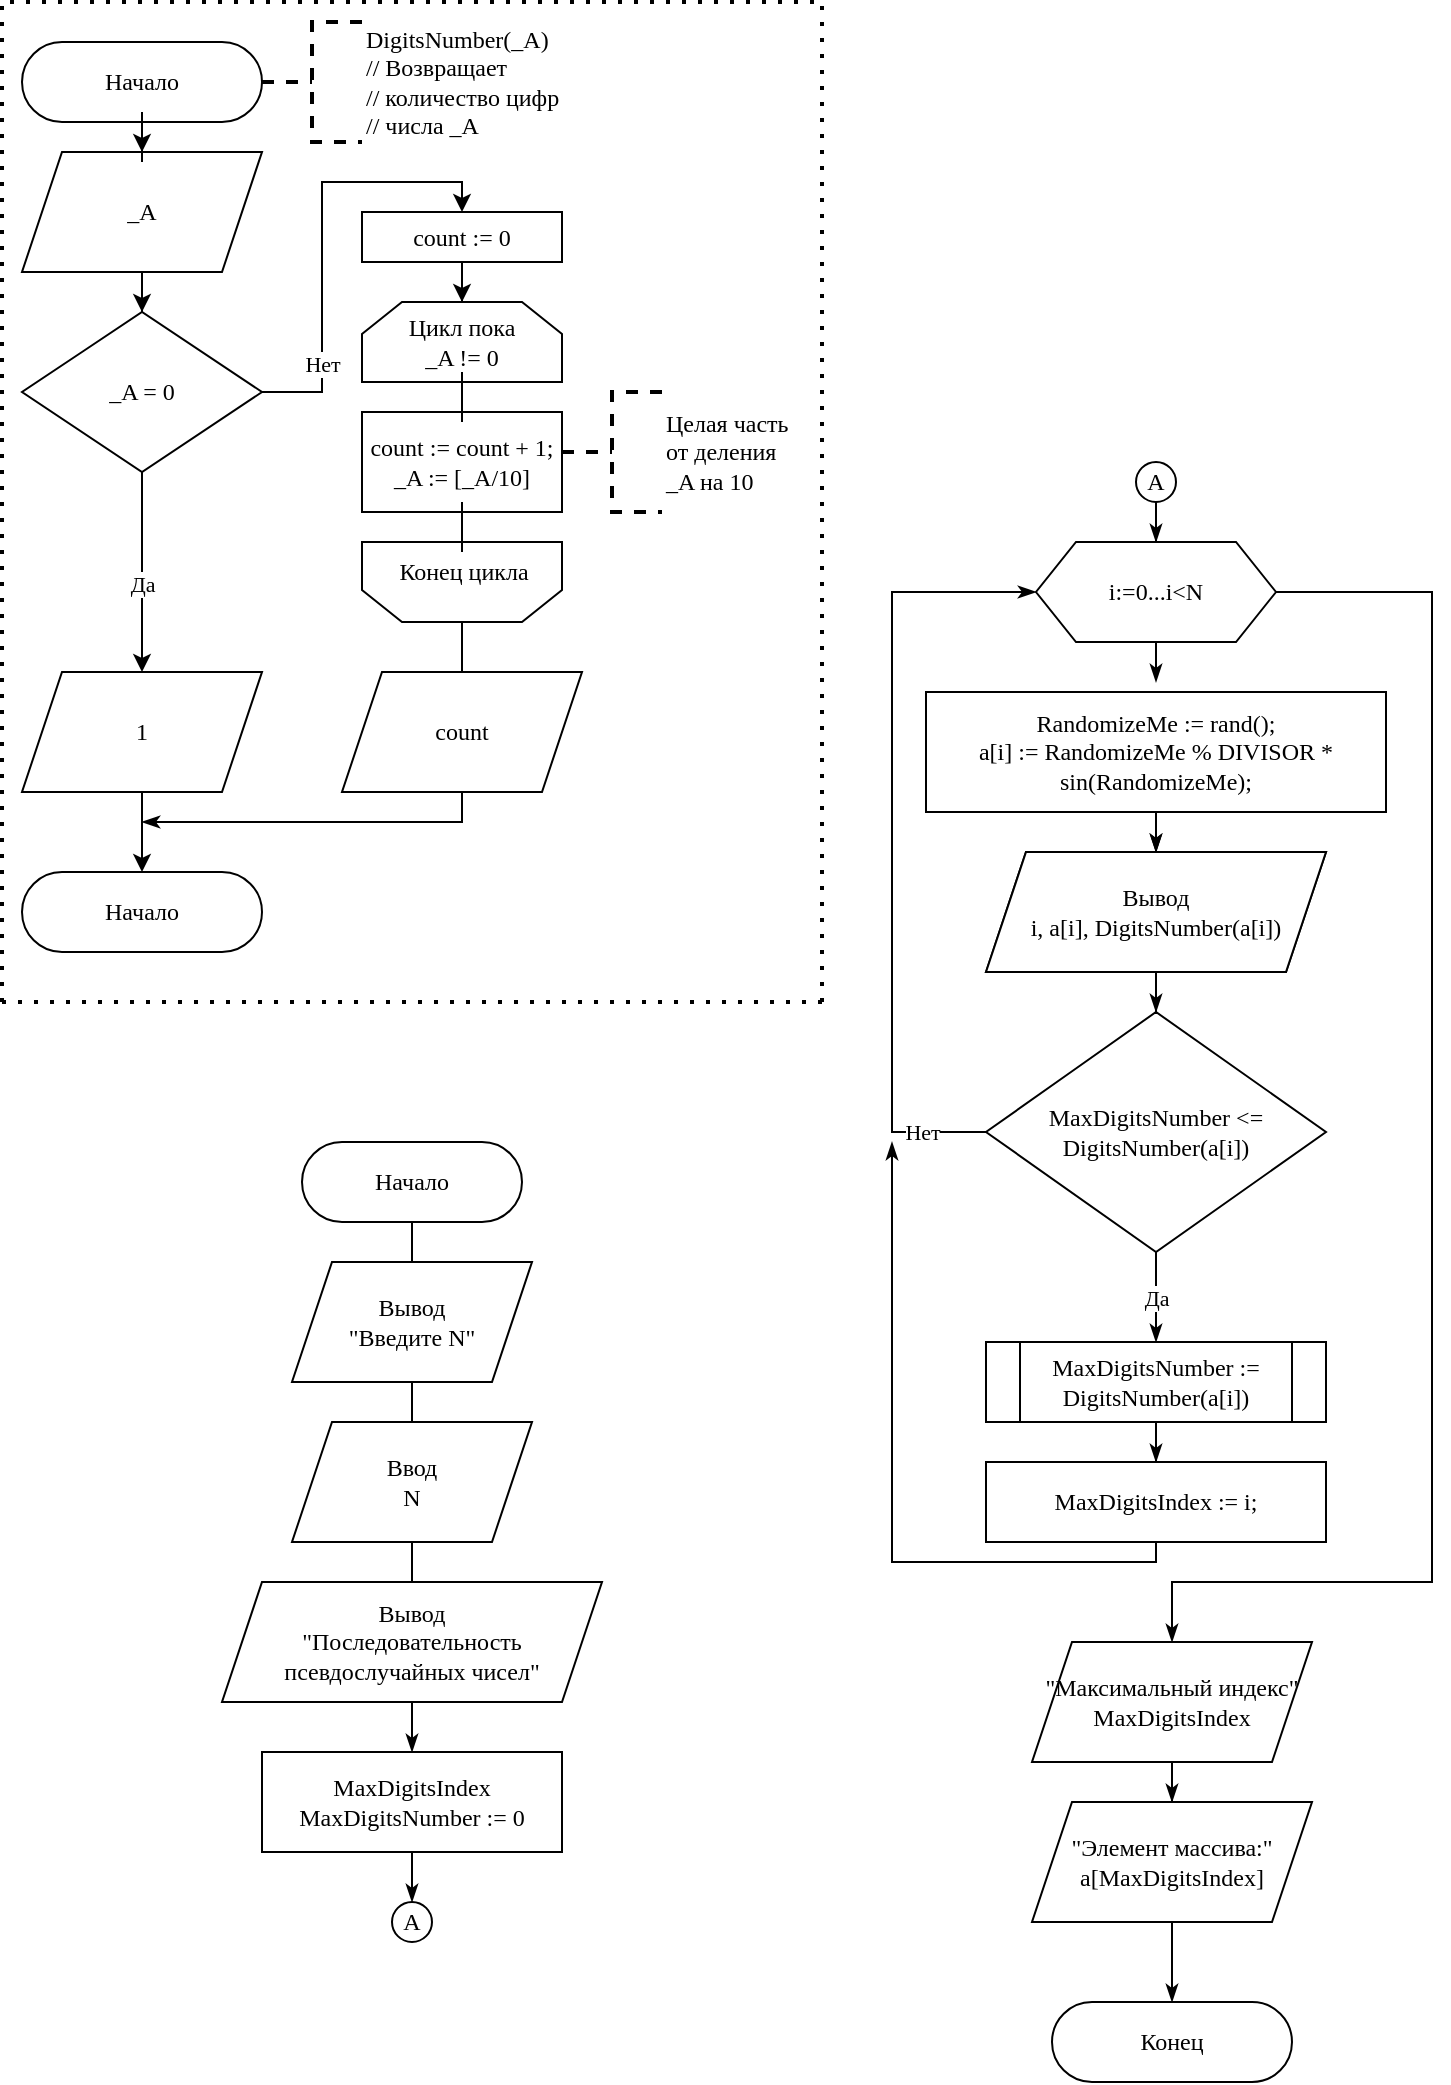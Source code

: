 <mxfile version="14.0.1" type="github">
  <diagram id="bkQqEIbe-VhgmHZrJ1t0" name="Page-1">
    <mxGraphModel dx="1987" dy="1405" grid="1" gridSize="10" guides="1" tooltips="1" connect="1" arrows="1" fold="1" page="1" pageScale="1" pageWidth="827" pageHeight="1169" math="0" shadow="0">
      <root>
        <mxCell id="0" />
        <mxCell id="1" parent="0" />
        <mxCell id="iHEAeSneq3tE51cVCp4O-91" value="" style="group" vertex="1" connectable="0" parent="1">
          <mxGeometry x="50" y="50" width="410" height="500" as="geometry" />
        </mxCell>
        <mxCell id="fqr5YVxQ2FodwoZgZFr7-1" value="&lt;div&gt;Начало&lt;/div&gt;" style="rounded=1;whiteSpace=wrap;html=1;arcSize=50;fontFamily=Consolas;" parent="iHEAeSneq3tE51cVCp4O-91" vertex="1">
          <mxGeometry x="10" y="20" width="120" height="40" as="geometry" />
        </mxCell>
        <mxCell id="iHEAeSneq3tE51cVCp4O-1" value="&lt;div&gt;DigitsNumber(_A)&lt;/div&gt;&lt;div&gt;// Возвращает&lt;/div&gt;&lt;div&gt;// количество цифр&lt;/div&gt;&lt;div&gt;// числа _A&lt;br&gt;&lt;/div&gt;" style="strokeWidth=2;html=1;shape=mxgraph.flowchart.annotation_2;align=left;labelPosition=right;pointerEvents=1;fontFamily=Consolas;dashed=1;" vertex="1" parent="iHEAeSneq3tE51cVCp4O-91">
          <mxGeometry x="130" y="10" width="50" height="60" as="geometry" />
        </mxCell>
        <mxCell id="iHEAeSneq3tE51cVCp4O-2" value="_A = 0" style="rhombus;whiteSpace=wrap;html=1;rounded=1;fontFamily=Consolas;arcSize=0;" vertex="1" parent="iHEAeSneq3tE51cVCp4O-91">
          <mxGeometry x="10" y="155" width="120" height="80" as="geometry" />
        </mxCell>
        <mxCell id="iHEAeSneq3tE51cVCp4O-4" value="1" style="shape=parallelogram;perimeter=parallelogramPerimeter;whiteSpace=wrap;html=1;fixedSize=1;rounded=1;fontFamily=Consolas;arcSize=0;" vertex="1" parent="iHEAeSneq3tE51cVCp4O-91">
          <mxGeometry x="10" y="335" width="120" height="60" as="geometry" />
        </mxCell>
        <mxCell id="iHEAeSneq3tE51cVCp4O-5" value="Да" style="edgeStyle=orthogonalEdgeStyle;rounded=0;orthogonalLoop=1;jettySize=auto;html=1;endArrow=classic;endFill=1;fontFamily=Consolas;" edge="1" parent="iHEAeSneq3tE51cVCp4O-91" source="iHEAeSneq3tE51cVCp4O-2" target="iHEAeSneq3tE51cVCp4O-4">
          <mxGeometry x="0.111" relative="1" as="geometry">
            <mxPoint as="offset" />
          </mxGeometry>
        </mxCell>
        <mxCell id="iHEAeSneq3tE51cVCp4O-6" value="&lt;div&gt;Начало&lt;/div&gt;" style="rounded=1;whiteSpace=wrap;html=1;arcSize=50;fontFamily=Consolas;" vertex="1" parent="iHEAeSneq3tE51cVCp4O-91">
          <mxGeometry x="10" y="435" width="120" height="40" as="geometry" />
        </mxCell>
        <mxCell id="iHEAeSneq3tE51cVCp4O-7" value="" style="edgeStyle=orthogonalEdgeStyle;rounded=0;orthogonalLoop=1;jettySize=auto;html=1;endArrow=classic;endFill=1;fontFamily=Consolas;" edge="1" parent="iHEAeSneq3tE51cVCp4O-91" source="iHEAeSneq3tE51cVCp4O-4" target="iHEAeSneq3tE51cVCp4O-6">
          <mxGeometry relative="1" as="geometry" />
        </mxCell>
        <mxCell id="iHEAeSneq3tE51cVCp4O-13" value="" style="edgeStyle=orthogonalEdgeStyle;rounded=0;orthogonalLoop=1;jettySize=auto;html=1;endArrow=classic;endFill=1;fontFamily=Consolas;" edge="1" parent="iHEAeSneq3tE51cVCp4O-91" source="iHEAeSneq3tE51cVCp4O-11" target="iHEAeSneq3tE51cVCp4O-2">
          <mxGeometry relative="1" as="geometry" />
        </mxCell>
        <mxCell id="iHEAeSneq3tE51cVCp4O-11" value="_A" style="shape=parallelogram;perimeter=parallelogramPerimeter;whiteSpace=wrap;html=1;fixedSize=1;rounded=1;fontFamily=Consolas;arcSize=0;" vertex="1" parent="iHEAeSneq3tE51cVCp4O-91">
          <mxGeometry x="10" y="75" width="120" height="60" as="geometry" />
        </mxCell>
        <mxCell id="iHEAeSneq3tE51cVCp4O-12" value="" style="edgeStyle=orthogonalEdgeStyle;rounded=0;orthogonalLoop=1;jettySize=auto;html=1;endArrow=classic;endFill=1;fontFamily=Consolas;" edge="1" parent="iHEAeSneq3tE51cVCp4O-91" source="fqr5YVxQ2FodwoZgZFr7-1" target="iHEAeSneq3tE51cVCp4O-11">
          <mxGeometry relative="1" as="geometry" />
        </mxCell>
        <mxCell id="iHEAeSneq3tE51cVCp4O-15" value="&lt;div&gt;Цикл пока&lt;/div&gt;&lt;div&gt;_A != 0&lt;/div&gt;" style="shape=loopLimit;whiteSpace=wrap;html=1;rounded=1;fontFamily=Consolas;arcSize=0;" vertex="1" parent="iHEAeSneq3tE51cVCp4O-91">
          <mxGeometry x="180" y="150" width="100" height="40" as="geometry" />
        </mxCell>
        <mxCell id="iHEAeSneq3tE51cVCp4O-17" value="" style="edgeStyle=orthogonalEdgeStyle;rounded=0;orthogonalLoop=1;jettySize=auto;html=1;endArrow=classic;endFill=1;fontFamily=Consolas;" edge="1" parent="iHEAeSneq3tE51cVCp4O-91" source="iHEAeSneq3tE51cVCp4O-16" target="iHEAeSneq3tE51cVCp4O-15">
          <mxGeometry relative="1" as="geometry" />
        </mxCell>
        <mxCell id="iHEAeSneq3tE51cVCp4O-16" value="count := 0" style="whiteSpace=wrap;html=1;rounded=1;arcSize=0;fontFamily=Consolas;" vertex="1" parent="iHEAeSneq3tE51cVCp4O-91">
          <mxGeometry x="180" y="105" width="100" height="25" as="geometry" />
        </mxCell>
        <mxCell id="iHEAeSneq3tE51cVCp4O-9" value="Нет" style="edgeStyle=orthogonalEdgeStyle;rounded=0;orthogonalLoop=1;jettySize=auto;html=1;endArrow=classic;endFill=1;fontFamily=Consolas;entryX=0.5;entryY=0;entryDx=0;entryDy=0;" edge="1" parent="iHEAeSneq3tE51cVCp4O-91" source="iHEAeSneq3tE51cVCp4O-2" target="iHEAeSneq3tE51cVCp4O-16">
          <mxGeometry x="-0.599" relative="1" as="geometry">
            <mxPoint x="230" y="100" as="targetPoint" />
            <Array as="points">
              <mxPoint x="160" y="195" />
              <mxPoint x="160" y="90" />
              <mxPoint x="230" y="90" />
            </Array>
            <mxPoint as="offset" />
          </mxGeometry>
        </mxCell>
        <mxCell id="iHEAeSneq3tE51cVCp4O-20" value="&lt;div&gt;count := count + 1;&lt;br&gt;&lt;/div&gt;&lt;div&gt;_A := [_A/10]&lt;br&gt;&lt;/div&gt;" style="whiteSpace=wrap;html=1;rounded=1;arcSize=0;fontFamily=Consolas;" vertex="1" parent="iHEAeSneq3tE51cVCp4O-91">
          <mxGeometry x="180" y="205" width="100" height="50" as="geometry" />
        </mxCell>
        <mxCell id="iHEAeSneq3tE51cVCp4O-25" value="" style="edgeStyle=orthogonalEdgeStyle;rounded=0;orthogonalLoop=1;jettySize=auto;html=1;endArrow=none;endFill=0;fontFamily=Consolas;entryX=0.5;entryY=0;entryDx=0;entryDy=0;" edge="1" parent="iHEAeSneq3tE51cVCp4O-91" source="iHEAeSneq3tE51cVCp4O-15" target="iHEAeSneq3tE51cVCp4O-20">
          <mxGeometry relative="1" as="geometry" />
        </mxCell>
        <mxCell id="iHEAeSneq3tE51cVCp4O-21" value="&lt;div&gt;Целая часть&lt;/div&gt;&lt;div&gt;от деления&lt;/div&gt;&lt;div&gt;_A на 10&lt;br&gt;&lt;/div&gt;" style="strokeWidth=2;html=1;shape=mxgraph.flowchart.annotation_2;align=left;labelPosition=right;pointerEvents=1;fontFamily=Consolas;dashed=1;" vertex="1" parent="iHEAeSneq3tE51cVCp4O-91">
          <mxGeometry x="280" y="195" width="50" height="60" as="geometry" />
        </mxCell>
        <mxCell id="iHEAeSneq3tE51cVCp4O-24" value="&lt;div&gt;Конец цикла&lt;/div&gt;" style="shape=loopLimit;html=1;rounded=0;fontFamily=Consolas;arcSize=0;rotation=0;editable=1;movableLabel=1;comic=0;direction=west;flipH=0;flipV=0;verticalAlign=top;horizontal=1;whiteSpace=wrap;dropTarget=0;sketch=0;noLabel=0;overflow=visible;align=center;" vertex="1" parent="iHEAeSneq3tE51cVCp4O-91">
          <mxGeometry x="180" y="270" width="100" height="40" as="geometry">
            <mxPoint x="1.0" y="1" as="offset" />
          </mxGeometry>
        </mxCell>
        <mxCell id="iHEAeSneq3tE51cVCp4O-26" style="edgeStyle=orthogonalEdgeStyle;rounded=0;orthogonalLoop=1;jettySize=auto;html=1;entryX=0.5;entryY=1;entryDx=0;entryDy=0;endArrow=none;endFill=0;fontFamily=Consolas;" edge="1" parent="iHEAeSneq3tE51cVCp4O-91" source="iHEAeSneq3tE51cVCp4O-20" target="iHEAeSneq3tE51cVCp4O-24">
          <mxGeometry relative="1" as="geometry" />
        </mxCell>
        <mxCell id="iHEAeSneq3tE51cVCp4O-29" style="edgeStyle=orthogonalEdgeStyle;rounded=0;orthogonalLoop=1;jettySize=auto;html=1;endArrow=classicThin;endFill=1;fontFamily=Consolas;" edge="1" parent="iHEAeSneq3tE51cVCp4O-91" source="iHEAeSneq3tE51cVCp4O-27">
          <mxGeometry relative="1" as="geometry">
            <mxPoint x="70" y="410" as="targetPoint" />
            <Array as="points">
              <mxPoint x="230" y="410" />
            </Array>
          </mxGeometry>
        </mxCell>
        <mxCell id="iHEAeSneq3tE51cVCp4O-27" value="count" style="shape=parallelogram;perimeter=parallelogramPerimeter;whiteSpace=wrap;html=1;fixedSize=1;rounded=1;fontFamily=Consolas;arcSize=0;" vertex="1" parent="iHEAeSneq3tE51cVCp4O-91">
          <mxGeometry x="170" y="335" width="120" height="60" as="geometry" />
        </mxCell>
        <mxCell id="iHEAeSneq3tE51cVCp4O-28" value="" style="edgeStyle=orthogonalEdgeStyle;rounded=0;orthogonalLoop=1;jettySize=auto;html=1;endArrow=none;endFill=0;fontFamily=Consolas;" edge="1" parent="iHEAeSneq3tE51cVCp4O-91" source="iHEAeSneq3tE51cVCp4O-24" target="iHEAeSneq3tE51cVCp4O-27">
          <mxGeometry relative="1" as="geometry" />
        </mxCell>
        <mxCell id="iHEAeSneq3tE51cVCp4O-90" value="" style="group" vertex="1" connectable="0" parent="iHEAeSneq3tE51cVCp4O-91">
          <mxGeometry width="410" height="500" as="geometry" />
        </mxCell>
        <mxCell id="iHEAeSneq3tE51cVCp4O-74" value="" style="endArrow=none;dashed=1;html=1;dashPattern=1 3;strokeWidth=2;fontFamily=Consolas;rounded=0;" edge="1" parent="iHEAeSneq3tE51cVCp4O-90">
          <mxGeometry width="50" height="50" relative="1" as="geometry">
            <mxPoint y="500" as="sourcePoint" />
            <mxPoint x="410" as="targetPoint" />
            <Array as="points">
              <mxPoint />
            </Array>
          </mxGeometry>
        </mxCell>
        <mxCell id="iHEAeSneq3tE51cVCp4O-75" value="" style="endArrow=none;dashed=1;html=1;dashPattern=1 3;strokeWidth=2;fontFamily=Consolas;" edge="1" parent="iHEAeSneq3tE51cVCp4O-90">
          <mxGeometry width="50" height="50" relative="1" as="geometry">
            <mxPoint y="500" as="sourcePoint" />
            <mxPoint x="410" y="500" as="targetPoint" />
          </mxGeometry>
        </mxCell>
        <mxCell id="iHEAeSneq3tE51cVCp4O-76" value="" style="endArrow=none;dashed=1;html=1;dashPattern=1 3;strokeWidth=2;fontFamily=Consolas;" edge="1" parent="iHEAeSneq3tE51cVCp4O-90">
          <mxGeometry width="50" height="50" relative="1" as="geometry">
            <mxPoint x="410" y="500" as="sourcePoint" />
            <mxPoint x="410" as="targetPoint" />
          </mxGeometry>
        </mxCell>
        <mxCell id="iHEAeSneq3tE51cVCp4O-92" value="" style="group" vertex="1" connectable="0" parent="1">
          <mxGeometry x="495" y="280" width="270" height="810" as="geometry" />
        </mxCell>
        <mxCell id="iHEAeSneq3tE51cVCp4O-58" style="edgeStyle=orthogonalEdgeStyle;rounded=0;orthogonalLoop=1;jettySize=auto;html=1;endArrow=classicThin;endFill=1;fontFamily=Consolas;" edge="1" parent="iHEAeSneq3tE51cVCp4O-92" source="Fq7ygxc2qLZX_tcr9OD_-28">
          <mxGeometry relative="1" as="geometry">
            <mxPoint x="132" y="110" as="targetPoint" />
          </mxGeometry>
        </mxCell>
        <mxCell id="Fq7ygxc2qLZX_tcr9OD_-28" value="i:=0...i&amp;lt;N" style="shape=hexagon;perimeter=hexagonPerimeter2;whiteSpace=wrap;html=1;fixedSize=1;strokeWidth=1;fontFamily=Consolas;" parent="iHEAeSneq3tE51cVCp4O-92" vertex="1">
          <mxGeometry x="72" y="40" width="120" height="50" as="geometry" />
        </mxCell>
        <mxCell id="Fq7ygxc2qLZX_tcr9OD_-29" value="&lt;div&gt;RandomizeMe := rand();&lt;br&gt;&lt;/div&gt;&lt;div&gt;a[i] := RandomizeMe % DIVISOR * sin(RandomizeMe);&lt;/div&gt;" style="whiteSpace=wrap;html=1;strokeWidth=1;fontFamily=Consolas;" parent="iHEAeSneq3tE51cVCp4O-92" vertex="1">
          <mxGeometry x="17" y="115" width="230" height="60" as="geometry" />
        </mxCell>
        <mxCell id="Fq7ygxc2qLZX_tcr9OD_-35" value="Нет" style="edgeStyle=orthogonalEdgeStyle;rounded=0;orthogonalLoop=1;jettySize=auto;html=1;endArrow=classicThin;endFill=1;strokeWidth=1;fontFamily=Consolas;exitX=0;exitY=0.5;exitDx=0;exitDy=0;" parent="iHEAeSneq3tE51cVCp4O-92" source="iHEAeSneq3tE51cVCp4O-63" edge="1">
          <mxGeometry x="-0.832" relative="1" as="geometry">
            <mxPoint x="72" y="65" as="targetPoint" />
            <Array as="points">
              <mxPoint y="335" />
              <mxPoint y="65" />
            </Array>
            <mxPoint x="-3" y="435" as="sourcePoint" />
            <mxPoint as="offset" />
          </mxGeometry>
        </mxCell>
        <mxCell id="Fq7ygxc2qLZX_tcr9OD_-33" value="&lt;div&gt;Вывод&lt;/div&gt;&lt;div&gt;i, a[i], DigitsNumber(a[i])&lt;/div&gt;" style="shape=parallelogram;perimeter=parallelogramPerimeter;whiteSpace=wrap;html=1;fixedSize=1;strokeWidth=1;fontFamily=Consolas;" parent="iHEAeSneq3tE51cVCp4O-92" vertex="1">
          <mxGeometry x="47" y="195" width="170" height="60" as="geometry" />
        </mxCell>
        <mxCell id="Fq7ygxc2qLZX_tcr9OD_-34" value="" style="edgeStyle=orthogonalEdgeStyle;rounded=0;orthogonalLoop=1;jettySize=auto;html=1;endArrow=classicThin;endFill=1;strokeColor=#000000;strokeWidth=1;fontFamily=Consolas;" parent="iHEAeSneq3tE51cVCp4O-92" source="Fq7ygxc2qLZX_tcr9OD_-29" target="Fq7ygxc2qLZX_tcr9OD_-33" edge="1">
          <mxGeometry relative="1" as="geometry" />
        </mxCell>
        <mxCell id="iHEAeSneq3tE51cVCp4O-36" value="&lt;div&gt;RandomizeMe := rand();&lt;br&gt;&lt;/div&gt;&lt;div&gt;a[i] := RandomizeMe % DIVISOR * sin(RandomizeMe);&lt;/div&gt;" style="whiteSpace=wrap;html=1;strokeWidth=1;fontFamily=Consolas;" vertex="1" parent="iHEAeSneq3tE51cVCp4O-92">
          <mxGeometry x="17" y="115" width="230" height="60" as="geometry" />
        </mxCell>
        <mxCell id="iHEAeSneq3tE51cVCp4O-37" value="&lt;div&gt;Вывод&lt;/div&gt;&lt;div&gt;i, a[i], DigitsNumber(a[i])&lt;/div&gt;" style="shape=parallelogram;perimeter=parallelogramPerimeter;whiteSpace=wrap;html=1;fixedSize=1;strokeWidth=1;fontFamily=Consolas;" vertex="1" parent="iHEAeSneq3tE51cVCp4O-92">
          <mxGeometry x="47" y="195" width="170" height="60" as="geometry" />
        </mxCell>
        <mxCell id="iHEAeSneq3tE51cVCp4O-35" value="" style="edgeStyle=orthogonalEdgeStyle;rounded=0;orthogonalLoop=1;jettySize=auto;html=1;endArrow=classicThin;endFill=1;strokeColor=#000000;strokeWidth=1;fontFamily=Consolas;" edge="1" source="iHEAeSneq3tE51cVCp4O-36" target="iHEAeSneq3tE51cVCp4O-37" parent="iHEAeSneq3tE51cVCp4O-92">
          <mxGeometry relative="1" as="geometry" />
        </mxCell>
        <mxCell id="iHEAeSneq3tE51cVCp4O-63" value="MaxDigitsNumber &amp;lt;= DigitsNumber(a[i])" style="rhombus;whiteSpace=wrap;html=1;rounded=1;fontFamily=Consolas;arcSize=0;" vertex="1" parent="iHEAeSneq3tE51cVCp4O-92">
          <mxGeometry x="47" y="275" width="170" height="120" as="geometry" />
        </mxCell>
        <mxCell id="iHEAeSneq3tE51cVCp4O-64" value="" style="edgeStyle=orthogonalEdgeStyle;rounded=0;orthogonalLoop=1;jettySize=auto;html=1;endArrow=classicThin;endFill=1;fontFamily=Consolas;" edge="1" parent="iHEAeSneq3tE51cVCp4O-92" source="iHEAeSneq3tE51cVCp4O-37" target="iHEAeSneq3tE51cVCp4O-63">
          <mxGeometry relative="1" as="geometry" />
        </mxCell>
        <mxCell id="iHEAeSneq3tE51cVCp4O-66" value="MaxDigitsNumber := DigitsNumber(a[i])" style="shape=process;whiteSpace=wrap;html=1;backgroundOutline=1;rounded=1;fontFamily=Consolas;arcSize=0;" vertex="1" parent="iHEAeSneq3tE51cVCp4O-92">
          <mxGeometry x="47" y="440" width="170" height="40" as="geometry" />
        </mxCell>
        <mxCell id="iHEAeSneq3tE51cVCp4O-67" value="Да" style="edgeStyle=orthogonalEdgeStyle;rounded=0;orthogonalLoop=1;jettySize=auto;html=1;endArrow=classicThin;endFill=1;fontFamily=Consolas;" edge="1" parent="iHEAeSneq3tE51cVCp4O-92" source="iHEAeSneq3tE51cVCp4O-63" target="iHEAeSneq3tE51cVCp4O-66">
          <mxGeometry relative="1" as="geometry" />
        </mxCell>
        <mxCell id="iHEAeSneq3tE51cVCp4O-72" style="edgeStyle=orthogonalEdgeStyle;rounded=0;orthogonalLoop=1;jettySize=auto;html=1;endArrow=classicThin;endFill=1;fontFamily=Consolas;exitX=0.5;exitY=1;exitDx=0;exitDy=0;" edge="1" parent="iHEAeSneq3tE51cVCp4O-92" source="iHEAeSneq3tE51cVCp4O-68">
          <mxGeometry relative="1" as="geometry">
            <mxPoint y="340" as="targetPoint" />
            <mxPoint x="132.01" y="536" as="sourcePoint" />
            <Array as="points">
              <mxPoint x="132" y="550" />
              <mxPoint y="550" />
            </Array>
          </mxGeometry>
        </mxCell>
        <mxCell id="iHEAeSneq3tE51cVCp4O-68" value="MaxDigitsIndex := i;" style="whiteSpace=wrap;html=1;rounded=1;fontFamily=Consolas;arcSize=0;" vertex="1" parent="iHEAeSneq3tE51cVCp4O-92">
          <mxGeometry x="47" y="500" width="170" height="40" as="geometry" />
        </mxCell>
        <mxCell id="iHEAeSneq3tE51cVCp4O-69" value="" style="edgeStyle=orthogonalEdgeStyle;rounded=0;orthogonalLoop=1;jettySize=auto;html=1;endArrow=classicThin;endFill=1;fontFamily=Consolas;" edge="1" parent="iHEAeSneq3tE51cVCp4O-92" source="iHEAeSneq3tE51cVCp4O-66" target="iHEAeSneq3tE51cVCp4O-68">
          <mxGeometry relative="1" as="geometry" />
        </mxCell>
        <mxCell id="iHEAeSneq3tE51cVCp4O-82" style="edgeStyle=orthogonalEdgeStyle;rounded=0;orthogonalLoop=1;jettySize=auto;html=1;entryX=0.5;entryY=0;entryDx=0;entryDy=0;endArrow=classicThin;endFill=1;fontFamily=Consolas;" edge="1" parent="iHEAeSneq3tE51cVCp4O-92" source="iHEAeSneq3tE51cVCp4O-80" target="Fq7ygxc2qLZX_tcr9OD_-28">
          <mxGeometry relative="1" as="geometry" />
        </mxCell>
        <mxCell id="iHEAeSneq3tE51cVCp4O-80" value="A" style="ellipse;whiteSpace=wrap;html=1;rounded=1;fontFamily=Consolas;arcSize=0;" vertex="1" parent="iHEAeSneq3tE51cVCp4O-92">
          <mxGeometry x="122" width="20" height="20" as="geometry" />
        </mxCell>
        <mxCell id="iHEAeSneq3tE51cVCp4O-83" value="&lt;div&gt;&quot;Максимальный индекс&quot;&lt;/div&gt;&lt;div&gt;MaxDigitsIndex&lt;/div&gt;" style="shape=parallelogram;perimeter=parallelogramPerimeter;whiteSpace=wrap;html=1;fixedSize=1;rounded=1;fontFamily=Consolas;arcSize=0;" vertex="1" parent="iHEAeSneq3tE51cVCp4O-92">
          <mxGeometry x="70" y="590" width="140" height="60" as="geometry" />
        </mxCell>
        <mxCell id="iHEAeSneq3tE51cVCp4O-77" style="edgeStyle=orthogonalEdgeStyle;rounded=0;orthogonalLoop=1;jettySize=auto;html=1;endArrow=classicThin;endFill=1;fontFamily=Consolas;entryX=0.5;entryY=0;entryDx=0;entryDy=0;" edge="1" parent="iHEAeSneq3tE51cVCp4O-92" source="Fq7ygxc2qLZX_tcr9OD_-28" target="iHEAeSneq3tE51cVCp4O-83">
          <mxGeometry relative="1" as="geometry">
            <mxPoint x="140" y="580" as="targetPoint" />
            <Array as="points">
              <mxPoint x="270" y="65" />
              <mxPoint x="270" y="560" />
              <mxPoint x="140" y="560" />
            </Array>
          </mxGeometry>
        </mxCell>
        <mxCell id="iHEAeSneq3tE51cVCp4O-84" value="&lt;div&gt;&quot;Элемент массива:&quot;&lt;/div&gt;&lt;div&gt;a[MaxDigitsIndex]&lt;/div&gt;" style="shape=parallelogram;perimeter=parallelogramPerimeter;whiteSpace=wrap;html=1;fixedSize=1;rounded=1;fontFamily=Consolas;arcSize=0;" vertex="1" parent="iHEAeSneq3tE51cVCp4O-92">
          <mxGeometry x="70" y="670" width="140" height="60" as="geometry" />
        </mxCell>
        <mxCell id="iHEAeSneq3tE51cVCp4O-85" value="" style="edgeStyle=orthogonalEdgeStyle;rounded=0;orthogonalLoop=1;jettySize=auto;html=1;endArrow=classicThin;endFill=1;fontFamily=Consolas;" edge="1" parent="iHEAeSneq3tE51cVCp4O-92" source="iHEAeSneq3tE51cVCp4O-83" target="iHEAeSneq3tE51cVCp4O-84">
          <mxGeometry relative="1" as="geometry" />
        </mxCell>
        <mxCell id="iHEAeSneq3tE51cVCp4O-88" value="Конец" style="whiteSpace=wrap;html=1;rounded=1;fontFamily=Consolas;arcSize=50;" vertex="1" parent="iHEAeSneq3tE51cVCp4O-92">
          <mxGeometry x="80" y="770" width="120" height="40" as="geometry" />
        </mxCell>
        <mxCell id="iHEAeSneq3tE51cVCp4O-89" value="" style="edgeStyle=orthogonalEdgeStyle;rounded=0;orthogonalLoop=1;jettySize=auto;html=1;endArrow=classicThin;endFill=1;fontFamily=Consolas;" edge="1" parent="iHEAeSneq3tE51cVCp4O-92" source="iHEAeSneq3tE51cVCp4O-84" target="iHEAeSneq3tE51cVCp4O-88">
          <mxGeometry relative="1" as="geometry" />
        </mxCell>
        <mxCell id="iHEAeSneq3tE51cVCp4O-94" value="" style="group" vertex="1" connectable="0" parent="1">
          <mxGeometry x="160" y="620" width="190" height="400" as="geometry" />
        </mxCell>
        <mxCell id="5rwyCiuya1J5BVVS9E9V-1" value="&lt;div&gt;Начало&lt;/div&gt;" style="rounded=1;whiteSpace=wrap;html=1;arcSize=50;fontFamily=Consolas;" parent="iHEAeSneq3tE51cVCp4O-94" vertex="1">
          <mxGeometry x="40" width="110" height="40" as="geometry" />
        </mxCell>
        <mxCell id="5rwyCiuya1J5BVVS9E9V-2" value="&lt;div&gt;Вывод&lt;/div&gt;&lt;div&gt;&quot;Введите N&quot;&lt;br&gt;&lt;/div&gt;" style="shape=parallelogram;perimeter=parallelogramPerimeter;whiteSpace=wrap;html=1;fixedSize=1;rounded=1;arcSize=0;fontFamily=Consolas;" parent="iHEAeSneq3tE51cVCp4O-94" vertex="1">
          <mxGeometry x="35" y="60" width="120" height="60" as="geometry" />
        </mxCell>
        <mxCell id="5rwyCiuya1J5BVVS9E9V-3" value="" style="edgeStyle=orthogonalEdgeStyle;rounded=0;orthogonalLoop=1;jettySize=auto;html=1;endArrow=none;endFill=0;fontFamily=Consolas;" parent="iHEAeSneq3tE51cVCp4O-94" source="5rwyCiuya1J5BVVS9E9V-1" target="5rwyCiuya1J5BVVS9E9V-2" edge="1">
          <mxGeometry relative="1" as="geometry" />
        </mxCell>
        <mxCell id="Fq7ygxc2qLZX_tcr9OD_-17" value="" style="edgeStyle=orthogonalEdgeStyle;rounded=0;orthogonalLoop=1;jettySize=auto;html=1;endArrow=none;endFill=0;strokeColor=#000000;strokeWidth=1;fontFamily=Consolas;" parent="iHEAeSneq3tE51cVCp4O-94" source="5rwyCiuya1J5BVVS9E9V-4" target="5rwyCiuya1J5BVVS9E9V-2" edge="1">
          <mxGeometry relative="1" as="geometry" />
        </mxCell>
        <mxCell id="Fq7ygxc2qLZX_tcr9OD_-19" value="" style="edgeStyle=orthogonalEdgeStyle;rounded=0;orthogonalLoop=1;jettySize=auto;html=1;endArrow=none;endFill=0;strokeColor=#000000;strokeWidth=1;fontFamily=Consolas;" parent="iHEAeSneq3tE51cVCp4O-94" source="5rwyCiuya1J5BVVS9E9V-4" edge="1">
          <mxGeometry relative="1" as="geometry">
            <mxPoint x="95" y="220" as="targetPoint" />
          </mxGeometry>
        </mxCell>
        <mxCell id="5rwyCiuya1J5BVVS9E9V-4" value="&lt;div&gt;Ввод&lt;/div&gt;&lt;div&gt;N&lt;br&gt;&lt;/div&gt;" style="shape=parallelogram;perimeter=parallelogramPerimeter;whiteSpace=wrap;html=1;fixedSize=1;rounded=1;arcSize=0;fontFamily=Consolas;" parent="iHEAeSneq3tE51cVCp4O-94" vertex="1">
          <mxGeometry x="35" y="140" width="120" height="60" as="geometry" />
        </mxCell>
        <mxCell id="5rwyCiuya1J5BVVS9E9V-6" style="edgeStyle=orthogonalEdgeStyle;rounded=0;orthogonalLoop=1;jettySize=auto;html=1;exitX=0.5;exitY=1;exitDx=0;exitDy=0;fontFamily=Consolas;" parent="iHEAeSneq3tE51cVCp4O-94" source="5rwyCiuya1J5BVVS9E9V-4" target="5rwyCiuya1J5BVVS9E9V-4" edge="1">
          <mxGeometry relative="1" as="geometry" />
        </mxCell>
        <mxCell id="Fq7ygxc2qLZX_tcr9OD_-36" value="&lt;div&gt;Вывод&lt;/div&gt;&lt;div&gt;&quot;Последовательность&lt;/div&gt;&lt;div&gt;псевдослучайных чисел&quot;&lt;br&gt;&lt;/div&gt;" style="shape=parallelogram;perimeter=parallelogramPerimeter;whiteSpace=wrap;html=1;fixedSize=1;rounded=1;arcSize=0;fontFamily=Consolas;" parent="iHEAeSneq3tE51cVCp4O-94" vertex="1">
          <mxGeometry y="220" width="190" height="60" as="geometry" />
        </mxCell>
        <mxCell id="iHEAeSneq3tE51cVCp4O-61" value="&lt;div&gt;MaxDigitsIndex&lt;/div&gt;&lt;div&gt;MaxDigitsNumber := 0&lt;br&gt;&lt;/div&gt;" style="whiteSpace=wrap;html=1;rounded=1;arcSize=0;fontFamily=Consolas;" vertex="1" parent="iHEAeSneq3tE51cVCp4O-94">
          <mxGeometry x="20" y="305" width="150" height="50" as="geometry" />
        </mxCell>
        <mxCell id="iHEAeSneq3tE51cVCp4O-62" style="edgeStyle=orthogonalEdgeStyle;rounded=0;orthogonalLoop=1;jettySize=auto;html=1;entryX=0.5;entryY=0;entryDx=0;entryDy=0;endArrow=classicThin;endFill=1;fontFamily=Consolas;" edge="1" parent="iHEAeSneq3tE51cVCp4O-94" source="Fq7ygxc2qLZX_tcr9OD_-36" target="iHEAeSneq3tE51cVCp4O-61">
          <mxGeometry relative="1" as="geometry" />
        </mxCell>
        <mxCell id="iHEAeSneq3tE51cVCp4O-78" value="A" style="ellipse;whiteSpace=wrap;html=1;rounded=1;fontFamily=Consolas;arcSize=0;" vertex="1" parent="iHEAeSneq3tE51cVCp4O-94">
          <mxGeometry x="85" y="380" width="20" height="20" as="geometry" />
        </mxCell>
        <mxCell id="iHEAeSneq3tE51cVCp4O-79" value="" style="edgeStyle=orthogonalEdgeStyle;rounded=0;orthogonalLoop=1;jettySize=auto;html=1;endArrow=classicThin;endFill=1;fontFamily=Consolas;" edge="1" parent="iHEAeSneq3tE51cVCp4O-94" source="iHEAeSneq3tE51cVCp4O-61" target="iHEAeSneq3tE51cVCp4O-78">
          <mxGeometry relative="1" as="geometry" />
        </mxCell>
      </root>
    </mxGraphModel>
  </diagram>
</mxfile>
